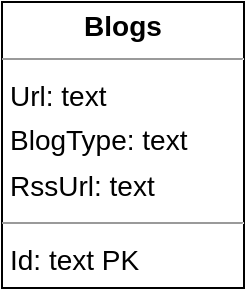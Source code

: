 <mxfile version="21.6.8" type="device">
  <diagram id="5wZlFlhBReYfoontpjxV" name="Seite-1">
    <mxGraphModel dx="1642" dy="1169" grid="1" gridSize="10" guides="1" tooltips="1" connect="1" arrows="1" fold="1" page="0" pageScale="1" pageWidth="827" pageHeight="1169" background="none" math="0" shadow="0">
      <root>
        <mxCell id="0" />
        <mxCell id="1" parent="0" />
        <mxCell id="node2" value="&lt;p style=&quot;margin:0px;margin-top:4px;text-align:center;&quot;&gt;&lt;b&gt;Blogs&lt;/b&gt;&lt;/p&gt;&lt;hr size=&quot;1&quot;&gt;&lt;p style=&quot;margin:0 0 0 4px;line-height:1.6;&quot;&gt; Url: text&lt;br&gt; BlogType: text&lt;br&gt; RssUrl: text&lt;/p&gt;&lt;hr size=&quot;1&quot;&gt;&lt;p style=&quot;margin:0 0 0 4px;line-height:1.6;&quot;&gt; Id: text PK&lt;/p&gt;" style="verticalAlign=top;align=left;overflow=fill;fontSize=14;fontFamily=Helvetica;html=1;rounded=0;shadow=0;comic=0;labelBackgroundColor=none;strokeWidth=1;fillColor=none;" parent="1" vertex="1">
          <mxGeometry x="-280" y="-40" width="121" height="143" as="geometry" />
        </mxCell>
      </root>
    </mxGraphModel>
  </diagram>
</mxfile>
